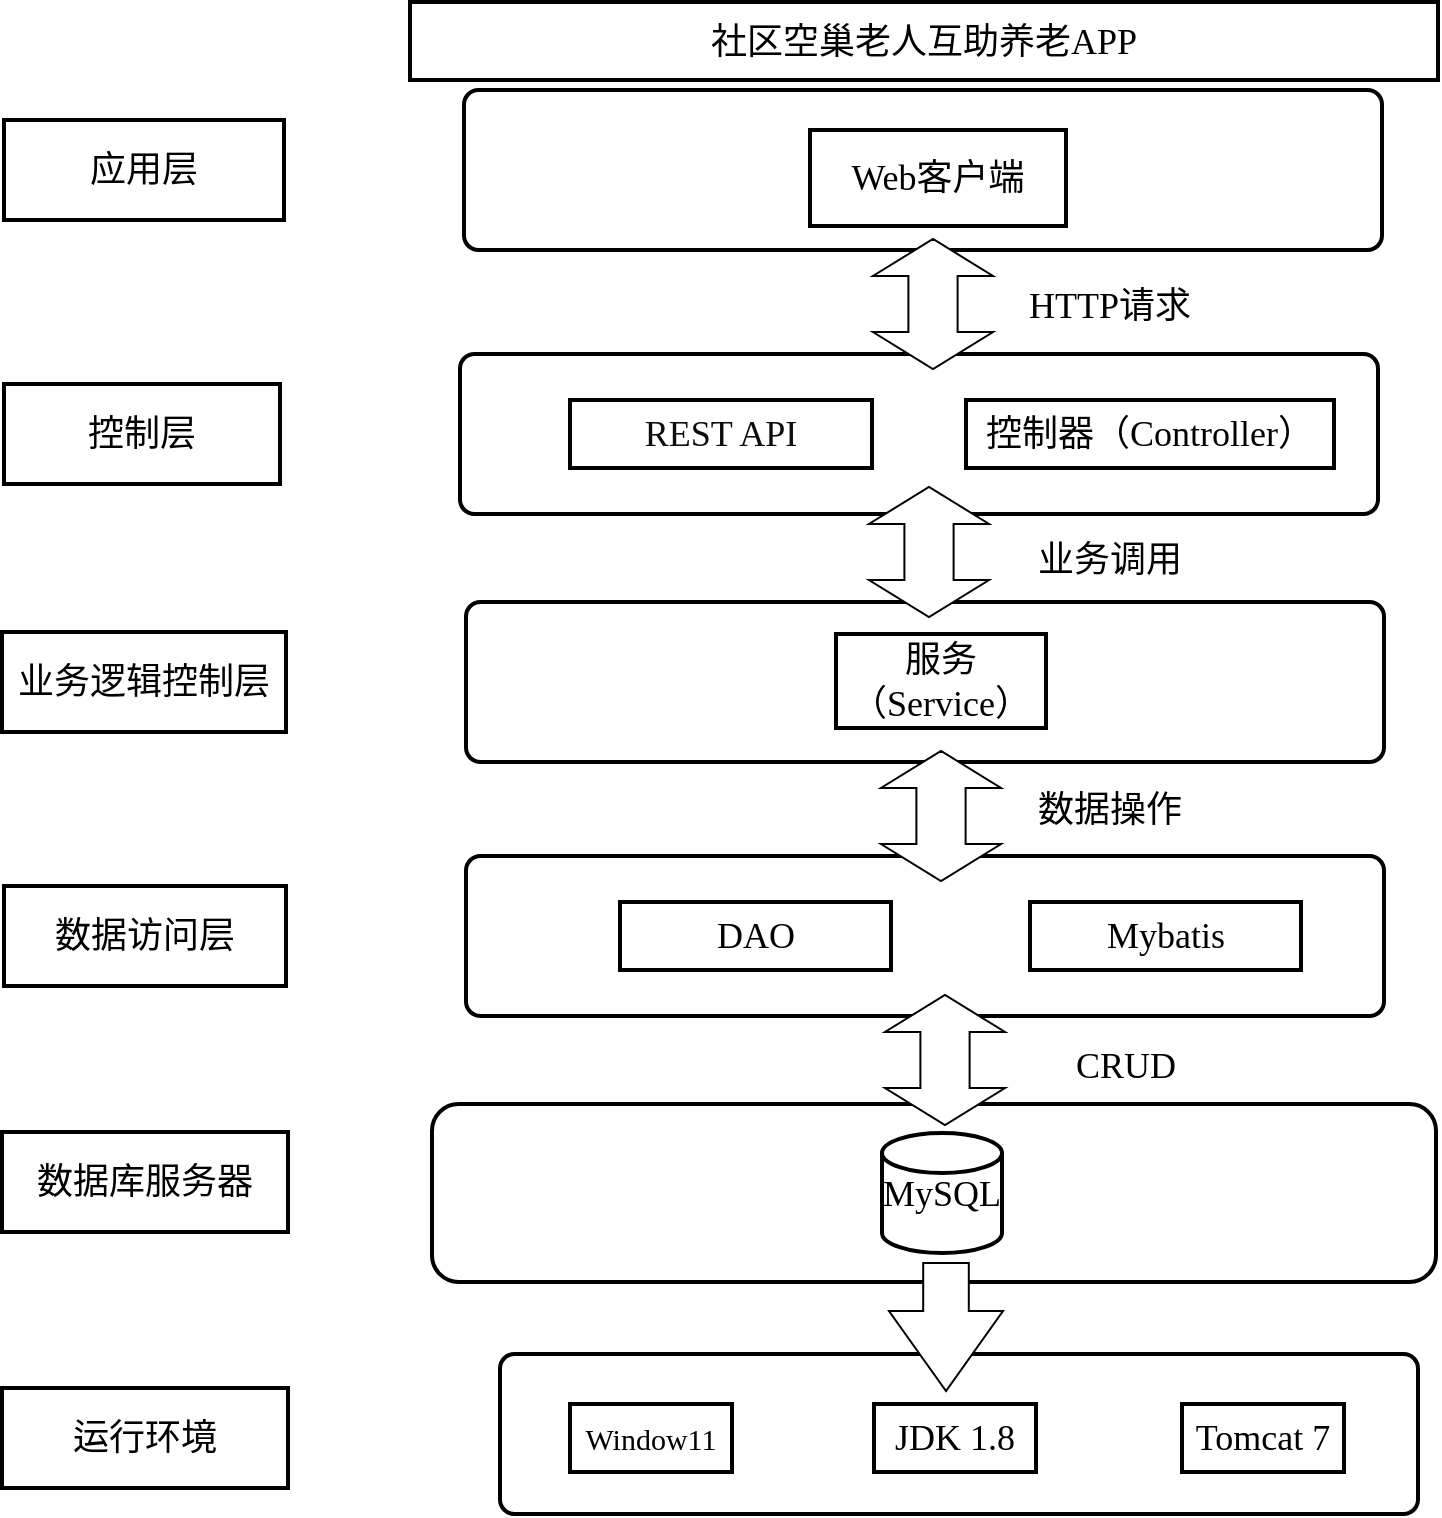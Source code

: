<mxfile version="24.3.1" type="github">
  <diagram id="wFE0QG_FPsp0jaGvCLVb" name="Page-1">
    <mxGraphModel dx="1527" dy="1222" grid="0" gridSize="10" guides="0" tooltips="1" connect="1" arrows="1" fold="1" page="0" pageScale="1" pageWidth="850" pageHeight="1100" math="0" shadow="0">
      <root>
        <mxCell id="0" />
        <mxCell id="1" parent="0" />
        <object label="&lt;span style=&quot;font-size: 18px; font-family: 宋体; font-weight: normal;&quot;&gt;社区空巢老人互助养老&lt;span style=&quot;&quot; lang=&quot;EN-US&quot;&gt;APP&lt;/span&gt;&lt;/span&gt;" placeholders="1" link="draw.io" id="K07zwGf8ft_wYBGuu_Em-2">
          <mxCell style="whiteSpace=wrap;html=1;strokeWidth=2;fillColor=swimlane;fontStyle=1;spacingTop=0;rounded=0;arcSize=9;points=[];fontFamily=Permanent Marker;hachureGap=8;fillWeight=1;" parent="1" vertex="1">
            <mxGeometry x="257" y="-8" width="514" height="39" as="geometry" />
          </mxCell>
        </object>
        <mxCell id="K07zwGf8ft_wYBGuu_Em-7" value="" style="rounded=1;whiteSpace=wrap;html=1;hachureGap=4;fontFamily=Architects Daughter;fontSource=https%3A%2F%2Ffonts.googleapis.com%2Fcss%3Ffamily%3DArchitects%2BDaughter;strokeColor=default;fillColor=none;strokeWidth=2;" parent="1" vertex="1">
          <mxGeometry x="268" y="543" width="502" height="89" as="geometry" />
        </mxCell>
        <object label="&lt;span style=&quot;font-weight: normal;&quot;&gt;&lt;font data-font-src=&quot;https://fonts.googleapis.com/css?family=%E5%AE%8B%E4%BD%93&quot; face=&quot;宋体&quot; style=&quot;font-size: 18px;&quot;&gt;数据库服务器&lt;/font&gt;&lt;/span&gt;" placeholders="1" link="draw.io" id="K07zwGf8ft_wYBGuu_Em-9">
          <mxCell style="whiteSpace=wrap;html=1;strokeWidth=2;fillColor=swimlane;fontStyle=1;spacingTop=0;rounded=0;arcSize=9;points=[];fontFamily=Permanent Marker;hachureGap=8;fillWeight=1;" parent="1" vertex="1">
            <mxGeometry x="53" y="557" width="143" height="50" as="geometry" />
          </mxCell>
        </object>
        <mxCell id="K07zwGf8ft_wYBGuu_Em-11" value="&lt;font style=&quot;font-size: 18px;&quot; data-font-src=&quot;https://fonts.googleapis.com/css?family=%E5%AE%8B%E4%BD%93&quot; face=&quot;宋体&quot;&gt;MySQL&lt;/font&gt;" style="strokeWidth=2;html=1;shape=mxgraph.flowchart.database;whiteSpace=wrap;hachureGap=4;fontFamily=Architects Daughter;fontSource=https%3A%2F%2Ffonts.googleapis.com%2Fcss%3Ffamily%3DArchitects%2BDaughter;" parent="1" vertex="1">
          <mxGeometry x="493" y="557.5" width="60" height="60" as="geometry" />
        </mxCell>
        <object label="&lt;span style=&quot;font-weight: normal;&quot;&gt;&lt;font data-font-src=&quot;https://fonts.googleapis.com/css?family=%E5%AE%8B%E4%BD%93&quot; face=&quot;宋体&quot; style=&quot;font-size: 18px;&quot;&gt;数据访问层&lt;/font&gt;&lt;/span&gt;" placeholders="1" link="draw.io" id="K07zwGf8ft_wYBGuu_Em-13">
          <mxCell style="whiteSpace=wrap;html=1;strokeWidth=2;fillColor=swimlane;fontStyle=1;spacingTop=0;rounded=0;arcSize=9;points=[];fontFamily=Permanent Marker;hachureGap=8;fillWeight=1;" parent="1" vertex="1">
            <mxGeometry x="54" y="434" width="141" height="50" as="geometry" />
          </mxCell>
        </object>
        <object label="&lt;span style=&quot;color: rgba(0, 0, 0, 0); font-family: monospace; font-size: 0px; font-weight: 400; text-align: start; white-space: nowrap;&quot;&gt;%3CmxGraphModel%3E%3Croot%3E%3CmxCell%20id%3D%220%22%2F%3E%3CmxCell%20id%3D%221%22%20parent%3D%220%22%2F%3E%3Cobject%20label%3D%22%26lt%3Bspan%20style%3D%26quot%3Bfont-weight%3A%20normal%3B%26quot%3B%26gt%3Bdraw.io%26lt%3B%2Fspan%26gt%3B%22%20placeholders%3D%221%22%20link%3D%22draw.io%22%20id%3D%222%22%3E%3CmxCell%20style%3D%22whiteSpace%3Dwrap%3Bhtml%3D1%3BstrokeWidth%3D2%3BfillColor%3Dswimlane%3BfontStyle%3D1%3BspacingTop%3D0%3Brounded%3D0%3BarcSize%3D9%3Bpoints%3D%5B%5D%3BfontFamily%3DPermanent%20Marker%3BhachureGap%3D8%3BfillWeight%3D1%3B%22%20vertex%3D%221%22%20parent%3D%221%22%3E%3CmxGeometry%20x%3D%2227%22%20y%3D%2296%22%20width%3D%22140%22%20height%3D%2280%22%20as%3D%22geometry%22%2F%3E%3C%2FmxCell%3E%3C%2Fobject%3E%3C%2Froot%3E%3C%2FmxGraphModel%3E&lt;/span&gt;" placeholders="1" link="draw.io" id="K07zwGf8ft_wYBGuu_Em-14">
          <mxCell style="whiteSpace=wrap;html=1;strokeWidth=2;fillColor=swimlane;fontStyle=1;spacingTop=0;rounded=1;arcSize=9;points=[];fontFamily=Permanent Marker;hachureGap=8;fillWeight=1;" parent="1" vertex="1">
            <mxGeometry x="285" y="419" width="459" height="80" as="geometry" />
          </mxCell>
        </object>
        <object label="&lt;span style=&quot;text-align: left; white-space: pre; background-color: rgb(255, 255, 255);&quot;&gt;&lt;font style=&quot;font-size: 18px;&quot; face=&quot;Times New Roman&quot;&gt;Mybatis&lt;/font&gt;&lt;/span&gt;" placeholders="1" link="draw.io" id="K07zwGf8ft_wYBGuu_Em-16">
          <mxCell style="whiteSpace=wrap;html=1;strokeWidth=2;fillColor=swimlane;fontStyle=0;spacingTop=0;rounded=0;arcSize=9;points=[];fontFamily=Permanent Marker;hachureGap=8;fillWeight=1;strokeColor=default;" parent="1" vertex="1">
            <mxGeometry x="567" y="442" width="135.5" height="34" as="geometry" />
          </mxCell>
        </object>
        <object label="&lt;font style=&quot;font-size: 18px;&quot; face=&quot;Times New Roman&quot;&gt;DAO&lt;/font&gt;" placeholders="1" link="draw.io" id="K07zwGf8ft_wYBGuu_Em-18">
          <mxCell style="whiteSpace=wrap;html=1;strokeWidth=2;fillColor=swimlane;fontStyle=0;spacingTop=0;rounded=0;arcSize=9;points=[];fontFamily=Permanent Marker;hachureGap=8;fillWeight=1;strokeColor=default;" parent="1" vertex="1">
            <mxGeometry x="362" y="442" width="135.5" height="34" as="geometry" />
          </mxCell>
        </object>
        <object label="&lt;span style=&quot;font-weight: normal;&quot;&gt;&lt;font data-font-src=&quot;https://fonts.googleapis.com/css?family=%E5%AE%8B%E4%BD%93&quot; face=&quot;宋体&quot; style=&quot;font-size: 18px;&quot;&gt;业务逻辑控制层&lt;/font&gt;&lt;/span&gt;" placeholders="1" link="draw.io" id="K07zwGf8ft_wYBGuu_Em-29">
          <mxCell style="whiteSpace=wrap;html=1;strokeWidth=2;fillColor=swimlane;fontStyle=1;spacingTop=0;rounded=0;arcSize=9;points=[];fontFamily=Permanent Marker;hachureGap=8;fillWeight=1;" parent="1" vertex="1">
            <mxGeometry x="53" y="307" width="142" height="50" as="geometry" />
          </mxCell>
        </object>
        <object label="&lt;span style=&quot;color: rgba(0, 0, 0, 0); font-family: monospace; font-size: 0px; font-weight: 400; text-align: start; white-space: nowrap;&quot;&gt;%3CmxGraphModel%3E%3Croot%3E%3CmxCell%20id%3D%220%22%2F%3E%3CmxCell%20id%3D%221%22%20parent%3D%220%22%2F%3E%3Cobject%20label%3D%22%26lt%3Bspan%20style%3D%26quot%3Bfont-weight%3A%20normal%3B%26quot%3B%26gt%3Bdraw.io%26lt%3B%2Fspan%26gt%3B%22%20placeholders%3D%221%22%20link%3D%22draw.io%22%20id%3D%222%22%3E%3CmxCell%20style%3D%22whiteSpace%3Dwrap%3Bhtml%3D1%3BstrokeWidth%3D2%3BfillColor%3Dswimlane%3BfontStyle%3D1%3BspacingTop%3D0%3Brounded%3D0%3BarcSize%3D9%3Bpoints%3D%5B%5D%3BfontFamily%3DPermanent%20Marker%3BhachureGap%3D8%3BfillWeight%3D1%3B%22%20vertex%3D%221%22%20parent%3D%221%22%3E%3CmxGeometry%20x%3D%2227%22%20y%3D%2296%22%20width%3D%22140%22%20height%3D%2280%22%20as%3D%22geometry%22%2F%3E%3C%2FmxCell%3E%3C%2Fobject%3E%3C%2Froot%3E%3C%2FmxGraphModel%3E&lt;/span&gt;" placeholders="1" link="draw.io" id="K07zwGf8ft_wYBGuu_Em-30">
          <mxCell style="whiteSpace=wrap;html=1;strokeWidth=2;fillColor=swimlane;fontStyle=1;spacingTop=0;rounded=1;arcSize=9;points=[];fontFamily=Permanent Marker;hachureGap=8;fillWeight=1;" parent="1" vertex="1">
            <mxGeometry x="285" y="292" width="459" height="80" as="geometry" />
          </mxCell>
        </object>
        <object label="&lt;font face=&quot;宋体&quot; style=&quot;font-size: 18px;&quot;&gt;服务&lt;/font&gt;&lt;font style=&quot;font-size: 18px;&quot; face=&quot;Times New Roman&quot;&gt;（Service）&lt;/font&gt;" placeholders="1" link="draw.io" id="K07zwGf8ft_wYBGuu_Em-32">
          <mxCell style="whiteSpace=wrap;html=1;strokeWidth=2;fillColor=swimlane;fontStyle=0;spacingTop=0;rounded=0;arcSize=9;points=[];fontFamily=Permanent Marker;hachureGap=8;fillWeight=1;strokeColor=default;" parent="1" vertex="1">
            <mxGeometry x="470" y="308" width="105" height="47" as="geometry" />
          </mxCell>
        </object>
        <object label="&lt;font data-font-src=&quot;https://fonts.googleapis.com/css?family=%E5%AE%8B%E4%BD%93&quot; face=&quot;宋体&quot; style=&quot;font-size: 18px;&quot;&gt;数据操作&lt;/font&gt;" placeholders="1" link="draw.io" id="K07zwGf8ft_wYBGuu_Em-36">
          <mxCell style="whiteSpace=wrap;html=1;strokeWidth=2;fillColor=swimlane;fontStyle=0;spacingTop=0;rounded=0;arcSize=9;points=[];fontFamily=Permanent Marker;hachureGap=8;fillWeight=1;strokeColor=none;" parent="1" vertex="1">
            <mxGeometry x="557" y="379" width="100" height="34" as="geometry" />
          </mxCell>
        </object>
        <object label="&lt;span style=&quot;font-weight: normal;&quot;&gt;&lt;font face=&quot;宋体&quot; style=&quot;font-size: 18px;&quot;&gt;运行环境&lt;/font&gt;&lt;/span&gt;" placeholders="1" link="draw.io" id="K07zwGf8ft_wYBGuu_Em-42">
          <mxCell style="whiteSpace=wrap;html=1;strokeWidth=2;fillColor=swimlane;fontStyle=1;spacingTop=0;rounded=0;arcSize=9;points=[];fontFamily=Permanent Marker;hachureGap=8;fillWeight=1;" parent="1" vertex="1">
            <mxGeometry x="53" y="685" width="143" height="50" as="geometry" />
          </mxCell>
        </object>
        <object label="&lt;span style=&quot;color: rgba(0, 0, 0, 0); font-family: monospace; font-size: 0px; font-weight: 400; text-align: start; white-space: nowrap;&quot;&gt;%3CmxGraphModel%3E%3Croot%3E%3CmxCell%20id%3D%220%22%2F%3E%3CmxCell%20id%3D%221%22%20parent%3D%220%22%2F%3E%3Cobject%20label%3D%22%26lt%3Bspan%20style%3D%26quot%3Bfont-weight%3A%20normal%3B%26quot%3B%26gt%3Bdraw.io%26lt%3B%2Fspan%26gt%3B%22%20placeholders%3D%221%22%20link%3D%22draw.io%22%20id%3D%222%22%3E%3CmxCell%20style%3D%22whiteSpace%3Dwrap%3Bhtml%3D1%3BstrokeWidth%3D2%3BfillColor%3Dswimlane%3BfontStyle%3D1%3BspacingTop%3D0%3Brounded%3D0%3BarcSize%3D9%3Bpoints%3D%5B%5D%3BfontFamily%3DPermanent%20Marker%3BhachureGap%3D8%3BfillWeight%3D1%3B%22%20vertex%3D%221%22%20parent%3D%221%22%3E%3CmxGeometry%20x%3D%2227%22%20y%3D%2296%22%20width%3D%22140%22%20height%3D%2280%22%20as%3D%22geometry%22%2F%3E%3C%2FmxCell%3E%3C%2Fobject%3E%3C%2Froot%3E%3C%2FmxGraphModel%3E&lt;/span&gt;" placeholders="1" link="draw.io" id="K07zwGf8ft_wYBGuu_Em-43">
          <mxCell style="whiteSpace=wrap;html=1;strokeWidth=2;fillColor=swimlane;fontStyle=1;spacingTop=0;rounded=1;arcSize=9;points=[];fontFamily=Permanent Marker;hachureGap=8;fillWeight=1;" parent="1" vertex="1">
            <mxGeometry x="302" y="668" width="459" height="80" as="geometry" />
          </mxCell>
        </object>
        <object label="&lt;span style=&quot;font-weight: normal;&quot;&gt;&lt;font style=&quot;font-size: 15px;&quot;&gt;Window11&lt;/font&gt;&lt;/span&gt;" placeholders="1" link="draw.io" id="K07zwGf8ft_wYBGuu_Em-44">
          <mxCell style="whiteSpace=wrap;html=1;strokeWidth=2;fillColor=swimlane;fontStyle=1;spacingTop=0;rounded=0;arcSize=9;points=[];fontFamily=Permanent Marker;hachureGap=8;fillWeight=1;" parent="1" vertex="1">
            <mxGeometry x="337" y="693" width="81" height="34" as="geometry" />
          </mxCell>
        </object>
        <object label="&lt;span style=&quot;font-family: 宋体; background-image: initial; background-position: initial; background-size: initial; background-repeat: initial; background-attachment: initial; background-origin: initial; background-clip: initial; font-weight: normal;&quot; lang=&quot;EN-US&quot;&gt;&lt;font style=&quot;font-size: 18px;&quot;&gt;JDK 1.8&lt;/font&gt;&lt;/span&gt;" placeholders="1" link="draw.io" id="K07zwGf8ft_wYBGuu_Em-45">
          <mxCell style="whiteSpace=wrap;html=1;strokeWidth=2;fillColor=swimlane;fontStyle=1;spacingTop=0;rounded=0;arcSize=9;points=[];fontFamily=Permanent Marker;hachureGap=8;fillWeight=1;" parent="1" vertex="1">
            <mxGeometry x="489" y="693" width="81" height="34" as="geometry" />
          </mxCell>
        </object>
        <object label="&lt;span style=&quot;font-family: 宋体; background-image: initial; background-position: initial; background-size: initial; background-repeat: initial; background-attachment: initial; background-origin: initial; background-clip: initial;&quot; lang=&quot;EN-US&quot;&gt;&lt;span style=&quot;font-weight: normal;&quot;&gt;&lt;font style=&quot;font-size: 18px;&quot;&gt;Tomcat 7&lt;/font&gt;&lt;/span&gt;&lt;/span&gt;" placeholders="1" link="draw.io" id="K07zwGf8ft_wYBGuu_Em-46">
          <mxCell style="whiteSpace=wrap;html=1;strokeWidth=2;fillColor=swimlane;fontStyle=1;spacingTop=0;rounded=0;arcSize=9;points=[];fontFamily=Permanent Marker;hachureGap=8;fillWeight=1;" parent="1" vertex="1">
            <mxGeometry x="643" y="693" width="81" height="34" as="geometry" />
          </mxCell>
        </object>
        <mxCell id="K07zwGf8ft_wYBGuu_Em-47" value="" style="html=1;shadow=0;dashed=0;align=center;verticalAlign=middle;shape=mxgraph.arrows2.twoWayArrow;dy=0.59;dx=18.44;hachureGap=4;fontFamily=Architects Daughter;fontSource=https%3A%2F%2Ffonts.googleapis.com%2Fcss%3Ffamily%3DArchitects%2BDaughter;rotation=90;" parent="1" vertex="1">
          <mxGeometry x="492" y="491" width="65" height="60" as="geometry" />
        </mxCell>
        <object label="&lt;span style=&quot;font-weight: normal;&quot;&gt;&lt;font data-font-src=&quot;https://fonts.googleapis.com/css?family=%E5%AE%8B%E4%BD%93&quot; face=&quot;宋体&quot; style=&quot;font-size: 18px;&quot;&gt;控制层&lt;/font&gt;&lt;/span&gt;" placeholders="1" link="draw.io" id="K07zwGf8ft_wYBGuu_Em-53">
          <mxCell style="whiteSpace=wrap;html=1;strokeWidth=2;fillColor=swimlane;fontStyle=1;spacingTop=0;rounded=0;arcSize=9;points=[];fontFamily=Permanent Marker;hachureGap=8;fillWeight=1;" parent="1" vertex="1">
            <mxGeometry x="54" y="183" width="138" height="50" as="geometry" />
          </mxCell>
        </object>
        <object label="&lt;span style=&quot;color: rgba(0, 0, 0, 0); font-family: monospace; font-size: 0px; font-weight: 400; text-align: start; white-space: nowrap;&quot;&gt;%3CmxGraphModel%3E%3Croot%3E%3CmxCell%20id%3D%220%22%2F%3E%3CmxCell%20id%3D%221%22%20parent%3D%220%22%2F%3E%3Cobject%20label%3D%22%26lt%3Bspan%20style%3D%26quot%3Bfont-weight%3A%20normal%3B%26quot%3B%26gt%3Bdraw.io%26lt%3B%2Fspan%26gt%3B%22%20placeholders%3D%221%22%20link%3D%22draw.io%22%20id%3D%222%22%3E%3CmxCell%20style%3D%22whiteSpace%3Dwrap%3Bhtml%3D1%3BstrokeWidth%3D2%3BfillColor%3Dswimlane%3BfontStyle%3D1%3BspacingTop%3D0%3Brounded%3D0%3BarcSize%3D9%3Bpoints%3D%5B%5D%3BfontFamily%3DPermanent%20Marker%3BhachureGap%3D8%3BfillWeight%3D1%3B%22%20vertex%3D%221%22%20parent%3D%221%22%3E%3CmxGeometry%20x%3D%2227%22%20y%3D%2296%22%20width%3D%22140%22%20height%3D%2280%22%20as%3D%22geometry%22%2F%3E%3C%2FmxCell%3E%3C%2Fobject%3E%3C%2Froot%3E%3C%2FmxGraphModel%3E&lt;/span&gt;" placeholders="1" link="draw.io" id="K07zwGf8ft_wYBGuu_Em-54">
          <mxCell style="whiteSpace=wrap;html=1;strokeWidth=2;fillColor=swimlane;fontStyle=1;spacingTop=0;rounded=1;arcSize=9;points=[];fontFamily=Permanent Marker;hachureGap=8;fillWeight=1;" parent="1" vertex="1">
            <mxGeometry x="282" y="168" width="459" height="80" as="geometry" />
          </mxCell>
        </object>
        <object label="&lt;div style=&quot;text-align: left;&quot;&gt;&lt;span style=&quot;font-size: 18px; white-space: pre;&quot;&gt;&lt;font data-font-src=&quot;https://fonts.googleapis.com/css?family=%E5%AE%8B%E4%BD%93&quot; face=&quot;宋体&quot;&gt;控制器&lt;/font&gt;&lt;font face=&quot;Times New Roman&quot;&gt;（Controller）&lt;/font&gt;&lt;/span&gt;&lt;/div&gt;" placeholders="1" link="draw.io" id="K07zwGf8ft_wYBGuu_Em-55">
          <mxCell style="whiteSpace=wrap;html=1;strokeWidth=2;fillColor=swimlane;fontStyle=0;spacingTop=0;rounded=0;arcSize=9;points=[];fontFamily=Permanent Marker;hachureGap=8;fillWeight=1;strokeColor=default;" parent="1" vertex="1">
            <mxGeometry x="535" y="191" width="184" height="34" as="geometry" />
          </mxCell>
        </object>
        <object label="&lt;span style=&quot;border: 0px solid rgb(227, 227, 227); box-sizing: border-box; --tw-border-spacing-x:0; --tw-border-spacing-y:0; --tw-translate-x:0; --tw-translate-y:0; --tw-rotate:0; --tw-skew-x:0; --tw-skew-y:0; --tw-scale-x:1; --tw-scale-y:1; --tw-pan-x: ; --tw-pan-y: ; --tw-pinch-zoom: ; --tw-scroll-snap-strictness:proximity; --tw-gradient-from-position: ; --tw-gradient-via-position: ; --tw-gradient-to-position: ; --tw-ordinal: ; --tw-slashed-zero: ; --tw-numeric-figure: ; --tw-numeric-spacing: ; --tw-numeric-fraction: ; --tw-ring-inset: ; --tw-ring-offset-width:0px; --tw-ring-offset-color:#fff; --tw-ring-color:rgba(69,89,164,0.5); --tw-ring-offset-shadow:0 0 transparent; --tw-ring-shadow:0 0 transparent; --tw-shadow:0 0 transparent; --tw-shadow-colored:0 0 transparent; --tw-blur: ; --tw-brightness: ; --tw-contrast: ; --tw-grayscale: ; --tw-hue-rotate: ; --tw-invert: ; --tw-saturate: ; --tw-sepia: ; --tw-drop-shadow: ; --tw-backdrop-blur: ; --tw-backdrop-brightness: ; --tw-backdrop-contrast: ; --tw-backdrop-grayscale: ; --tw-backdrop-hue-rotate: ; --tw-backdrop-invert: ; --tw-backdrop-opacity: ; --tw-backdrop-saturate: ; --tw-backdrop-sepia: ; --tw-contain-size: ; --tw-contain-layout: ; --tw-contain-paint: ; --tw-contain-style: ; color: rgb(13, 13, 13); text-align: left; white-space: pre-wrap;&quot;&gt;&lt;font face=&quot;Times New Roman&quot; style=&quot;font-size: 18px;&quot;&gt;REST API&lt;/font&gt;&lt;/span&gt;" placeholders="1" link="draw.io" id="K07zwGf8ft_wYBGuu_Em-56">
          <mxCell style="whiteSpace=wrap;html=1;strokeWidth=2;fillColor=swimlane;fontStyle=0;spacingTop=0;rounded=0;arcSize=9;points=[];fontFamily=Permanent Marker;hachureGap=8;fillWeight=1;strokeColor=default;" parent="1" vertex="1">
            <mxGeometry x="337" y="191" width="151" height="34" as="geometry" />
          </mxCell>
        </object>
        <object label="&lt;font style=&quot;font-size: 18px;&quot;&gt;&lt;font style=&quot;font-size: 18px;&quot; face=&quot;Times New Roman&quot;&gt;HTTP&lt;/font&gt;&lt;font style=&quot;font-size: 18px;&quot; data-font-src=&quot;https://fonts.googleapis.com/css?family=%E5%AE%8B%E4%BD%93&quot; face=&quot;宋体&quot;&gt;请求&lt;/font&gt;&lt;/font&gt;" placeholders="1" link="draw.io" id="K07zwGf8ft_wYBGuu_Em-60">
          <mxCell style="whiteSpace=wrap;html=1;strokeWidth=2;fillColor=swimlane;fontStyle=0;spacingTop=0;rounded=0;arcSize=9;points=[];fontFamily=Permanent Marker;hachureGap=8;fillWeight=1;strokeColor=none;" parent="1" vertex="1">
            <mxGeometry x="557" y="127" width="100" height="34" as="geometry" />
          </mxCell>
        </object>
        <object label="&lt;span style=&quot;font-weight: normal;&quot;&gt;&lt;font data-font-src=&quot;https://fonts.googleapis.com/css?family=%E5%AE%8B%E4%BD%93&quot; face=&quot;宋体&quot; style=&quot;font-size: 18px;&quot;&gt;应用层&lt;/font&gt;&lt;/span&gt;" placeholders="1" link="draw.io" id="K07zwGf8ft_wYBGuu_Em-67">
          <mxCell style="whiteSpace=wrap;html=1;strokeWidth=2;fillColor=swimlane;fontStyle=1;spacingTop=0;rounded=0;arcSize=9;points=[];fontFamily=Permanent Marker;hachureGap=8;fillWeight=1;" parent="1" vertex="1">
            <mxGeometry x="54" y="51" width="140" height="50" as="geometry" />
          </mxCell>
        </object>
        <object label="&lt;span style=&quot;color: rgba(0, 0, 0, 0); font-family: monospace; font-size: 0px; font-weight: 400; text-align: start; white-space: nowrap;&quot;&gt;%3CmxGraphModel%3E%3Croot%3E%3CmxCell%20id%3D%220%22%2F%3E%3CmxCell%20id%3D%221%22%20parent%3D%220%22%2F%3E%3Cobject%20label%3D%22%26lt%3Bspan%20style%3D%26quot%3Bfont-weight%3A%20normal%3B%26quot%3B%26gt%3Bdraw.io%26lt%3B%2Fspan%26gt%3B%22%20placeholders%3D%221%22%20link%3D%22draw.io%22%20id%3D%222%22%3E%3CmxCell%20style%3D%22whiteSpace%3Dwrap%3Bhtml%3D1%3BstrokeWidth%3D2%3BfillColor%3Dswimlane%3BfontStyle%3D1%3BspacingTop%3D0%3Brounded%3D0%3BarcSize%3D9%3Bpoints%3D%5B%5D%3BfontFamily%3DPermanent%20Marker%3BhachureGap%3D8%3BfillWeight%3D1%3B%22%20vertex%3D%221%22%20parent%3D%221%22%3E%3CmxGeometry%20x%3D%2227%22%20y%3D%2296%22%20width%3D%22140%22%20height%3D%2280%22%20as%3D%22geometry%22%2F%3E%3C%2FmxCell%3E%3C%2Fobject%3E%3C%2Froot%3E%3C%2FmxGraphModel%3E&lt;/span&gt;" placeholders="1" link="draw.io" id="K07zwGf8ft_wYBGuu_Em-68">
          <mxCell style="whiteSpace=wrap;html=1;strokeWidth=2;fillColor=swimlane;fontStyle=1;spacingTop=0;rounded=1;arcSize=9;points=[];fontFamily=Permanent Marker;hachureGap=8;fillWeight=1;" parent="1" vertex="1">
            <mxGeometry x="284" y="36" width="459" height="80" as="geometry" />
          </mxCell>
        </object>
        <object label="&lt;font face=&quot;Times New Roman&quot; style=&quot;font-size: 18px;&quot;&gt;Web&lt;/font&gt;&lt;font face=&quot;宋体&quot; style=&quot;font-size: 18px;&quot;&gt;客户端&lt;/font&gt;" placeholders="1" link="draw.io" id="K07zwGf8ft_wYBGuu_Em-71">
          <mxCell style="whiteSpace=wrap;html=1;strokeWidth=2;fillColor=swimlane;fontStyle=0;spacingTop=0;rounded=0;arcSize=9;points=[];fontFamily=Permanent Marker;hachureGap=8;fillWeight=1;strokeColor=default;" parent="1" vertex="1">
            <mxGeometry x="457" y="56" width="128" height="48" as="geometry" />
          </mxCell>
        </object>
        <mxCell id="K07zwGf8ft_wYBGuu_Em-72" value="" style="html=1;shadow=0;dashed=0;align=center;verticalAlign=middle;shape=mxgraph.arrows2.twoWayArrow;dy=0.59;dx=18.44;hachureGap=4;fontFamily=Architects Daughter;fontSource=https%3A%2F%2Ffonts.googleapis.com%2Fcss%3Ffamily%3DArchitects%2BDaughter;rotation=90;" parent="1" vertex="1">
          <mxGeometry x="486" y="113" width="65" height="60" as="geometry" />
        </mxCell>
        <mxCell id="K07zwGf8ft_wYBGuu_Em-73" value="" style="html=1;shadow=0;dashed=0;align=center;verticalAlign=middle;shape=mxgraph.arrows2.twoWayArrow;dy=0.59;dx=18.44;hachureGap=4;fontFamily=Architects Daughter;fontSource=https%3A%2F%2Ffonts.googleapis.com%2Fcss%3Ffamily%3DArchitects%2BDaughter;rotation=90;" parent="1" vertex="1">
          <mxGeometry x="484" y="237" width="65" height="60" as="geometry" />
        </mxCell>
        <mxCell id="K07zwGf8ft_wYBGuu_Em-74" value="" style="html=1;shadow=0;dashed=0;align=center;verticalAlign=middle;shape=mxgraph.arrows2.twoWayArrow;dy=0.59;dx=18.44;hachureGap=4;fontFamily=Architects Daughter;fontSource=https%3A%2F%2Ffonts.googleapis.com%2Fcss%3Ffamily%3DArchitects%2BDaughter;rotation=90;" parent="1" vertex="1">
          <mxGeometry x="490" y="369" width="65" height="60" as="geometry" />
        </mxCell>
        <object label="&lt;font data-font-src=&quot;https://fonts.googleapis.com/css?family=%E5%AE%8B%E4%BD%93&quot; face=&quot;宋体&quot; style=&quot;font-size: 18px;&quot;&gt;业务调用&lt;/font&gt;" placeholders="1" link="draw.io" id="BFKHffsBMcVfcYI5cqyF-4">
          <mxCell style="whiteSpace=wrap;html=1;strokeWidth=2;fillColor=swimlane;fontStyle=0;spacingTop=0;rounded=0;arcSize=9;points=[];fontFamily=Permanent Marker;hachureGap=8;fillWeight=1;strokeColor=none;" vertex="1" parent="1">
            <mxGeometry x="557" y="254" width="100" height="34" as="geometry" />
          </mxCell>
        </object>
        <mxCell id="BFKHffsBMcVfcYI5cqyF-8" value="" style="verticalLabelPosition=bottom;verticalAlign=top;html=1;strokeWidth=1;shape=mxgraph.arrows2.arrow;dy=0.6;dx=40;notch=0;rotation=90;" vertex="1" parent="1">
          <mxGeometry x="493" y="626" width="64" height="57" as="geometry" />
        </mxCell>
        <object label="&lt;font face=&quot;Times New Roman&quot; style=&quot;font-size: 18px;&quot;&gt;CRUD&lt;/font&gt;" placeholders="1" link="draw.io" id="BFKHffsBMcVfcYI5cqyF-11">
          <mxCell style="whiteSpace=wrap;html=1;strokeWidth=2;fillColor=swimlane;fontStyle=0;spacingTop=0;rounded=0;arcSize=9;points=[];fontFamily=Permanent Marker;hachureGap=8;fillWeight=1;strokeColor=none;" vertex="1" parent="1">
            <mxGeometry x="565" y="507" width="100" height="34" as="geometry" />
          </mxCell>
        </object>
      </root>
    </mxGraphModel>
  </diagram>
</mxfile>
